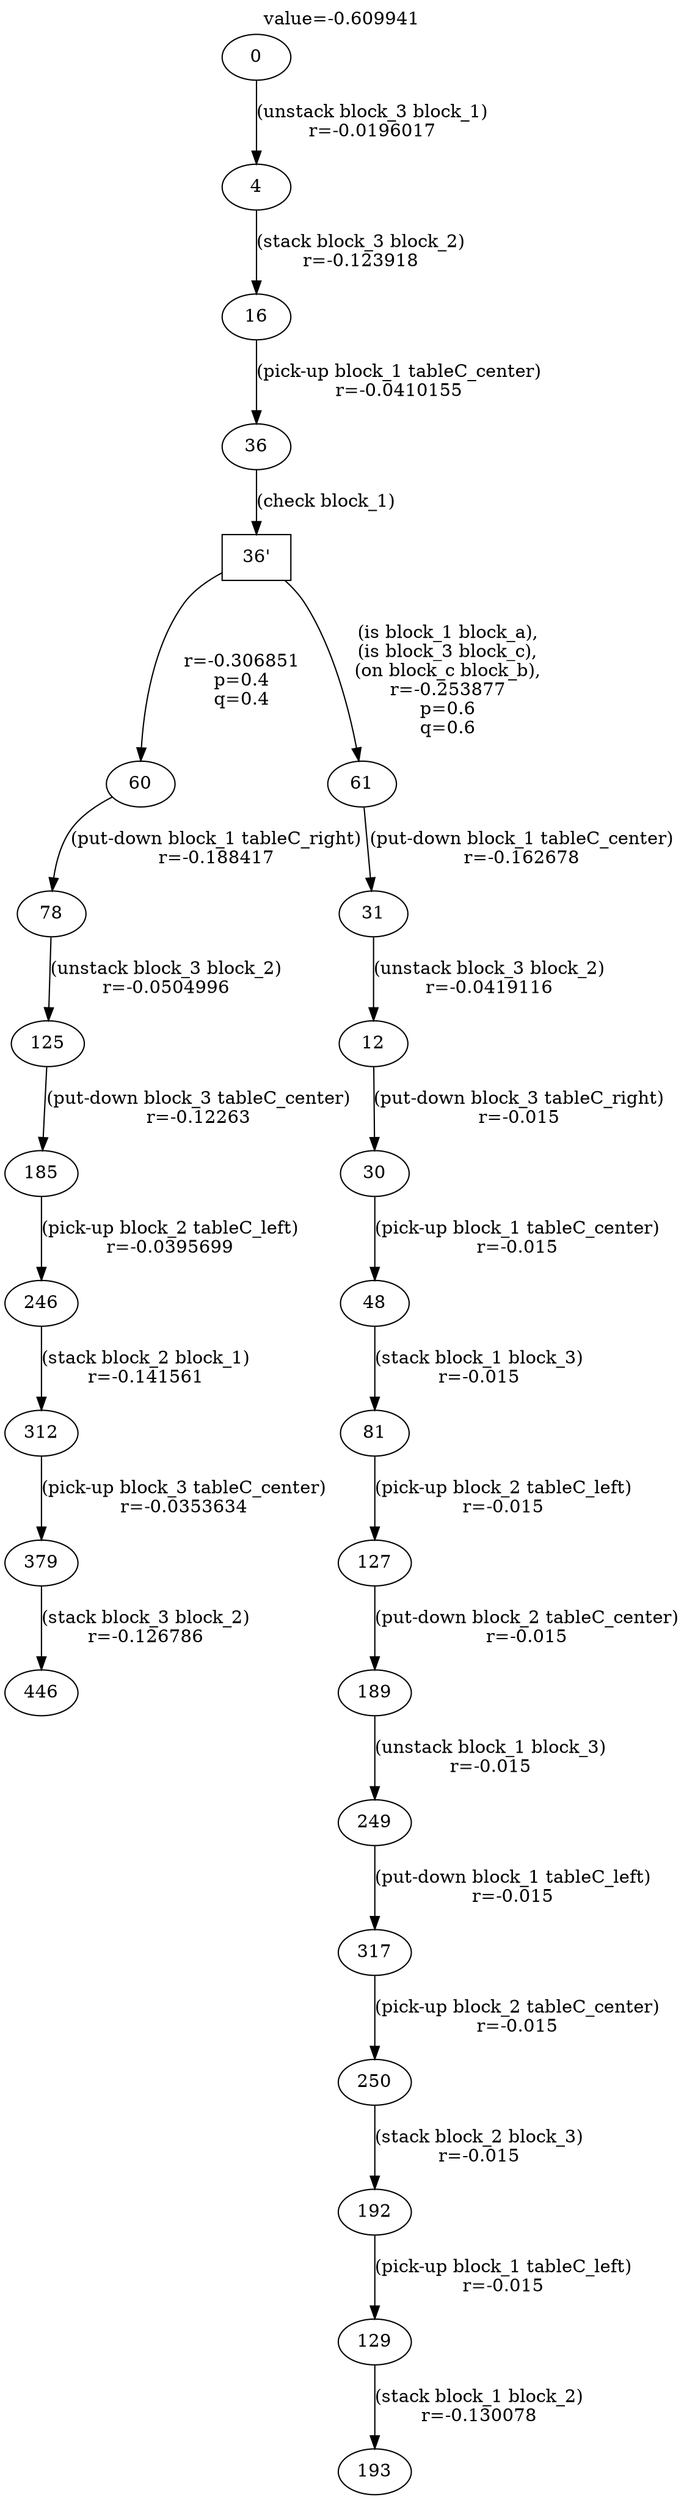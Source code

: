 digraph g{
label="value=-0.609941"
labelloc=top
0->4 [ label="(unstack block_3 block_1)
r=-0.0196017" ];
4->16 [ label="(stack block_3 block_2)
r=-0.123918" ];
16->36 [ label="(pick-up block_1 tableC_center)
r=-0.0410155" ];
"36'" [ shape=box ] ;
36->"36'" [ label="(check block_1)" ];
"36'"->60 [ label="
r=-0.306851
p=0.4
q=0.4" ];
60->78 [ label="(put-down block_1 tableC_right)
r=-0.188417" ];
78->125 [ label="(unstack block_3 block_2)
r=-0.0504996" ];
125->185 [ label="(put-down block_3 tableC_center)
r=-0.12263" ];
185->246 [ label="(pick-up block_2 tableC_left)
r=-0.0395699" ];
246->312 [ label="(stack block_2 block_1)
r=-0.141561" ];
312->379 [ label="(pick-up block_3 tableC_center)
r=-0.0353634" ];
379->446 [ label="(stack block_3 block_2)
r=-0.126786" ];
"36'"->61 [ label="
(is block_1 block_a),
(is block_3 block_c),
(on block_c block_b),
r=-0.253877
p=0.6
q=0.6" ];
61->31 [ label="(put-down block_1 tableC_center)
r=-0.162678" ];
31->12 [ label="(unstack block_3 block_2)
r=-0.0419116" ];
12->30 [ label="(put-down block_3 tableC_right)
r=-0.015" ];
30->48 [ label="(pick-up block_1 tableC_center)
r=-0.015" ];
48->81 [ label="(stack block_1 block_3)
r=-0.015" ];
81->127 [ label="(pick-up block_2 tableC_left)
r=-0.015" ];
127->189 [ label="(put-down block_2 tableC_center)
r=-0.015" ];
189->249 [ label="(unstack block_1 block_3)
r=-0.015" ];
249->317 [ label="(put-down block_1 tableC_left)
r=-0.015" ];
317->250 [ label="(pick-up block_2 tableC_center)
r=-0.015" ];
250->192 [ label="(stack block_2 block_3)
r=-0.015" ];
192->129 [ label="(pick-up block_1 tableC_left)
r=-0.015" ];
129->193 [ label="(stack block_1 block_2)
r=-0.130078" ];
}
